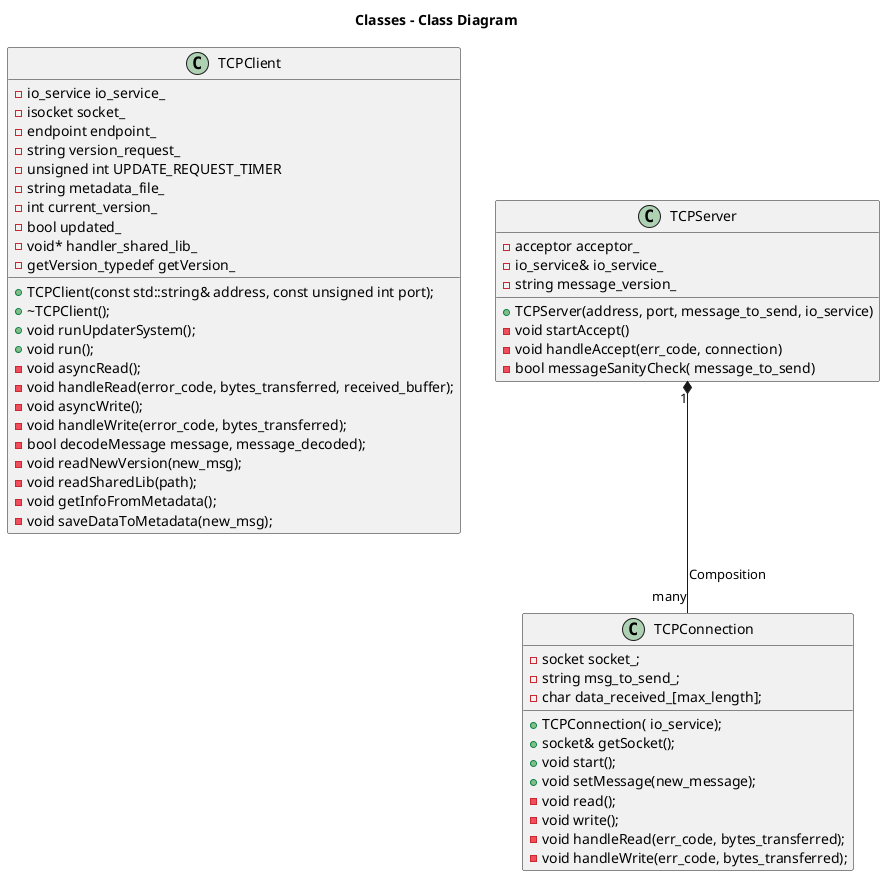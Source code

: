 @startuml ClassDiagram

title Classes - Class Diagram


class TCPClient {
	-io_service io_service_
	-isocket socket_
	-endpoint endpoint_
	-string version_request_
	-unsigned int UPDATE_REQUEST_TIMER
	-string metadata_file_
	-int current_version_
	-bool updated_
	-void* handler_shared_lib_
	-getVersion_typedef getVersion_
    +TCPClient(const std::string& address, const unsigned int port);
    +~TCPClient();
    +void runUpdaterSystem();
    +void run();
    -void asyncRead();
    -void handleRead(error_code, bytes_transferred, received_buffer);
    -void asyncWrite();
    -void handleWrite(error_code, bytes_transferred);
    -bool decodeMessage message, message_decoded);
    -void readNewVersion(new_msg);
    -void readSharedLib(path);
    -void getInfoFromMetadata();
    -void saveDataToMetadata(new_msg);
}

class TCPServer {
    -acceptor acceptor_
    -io_service& io_service_
    -string message_version_ 
        +TCPServer(address, port, message_to_send, io_service)
    -void startAccept()
    -void handleAccept(err_code, connection)
    -bool messageSanityCheck( message_to_send)
}
class TCPConnection {
    +TCPConnection( io_service);
    +socket& getSocket();
    +void start();
    +void setMessage(new_message);
    -void read();
    -void write();
    -void handleRead(err_code, bytes_transferred);
    -void handleWrite(err_code, bytes_transferred);
    -socket socket_;
    -string msg_to_send_;
    -char data_received_[max_length];
    }

TCPServer "1" *-down- "many" TCPConnection: Composition
@enduml